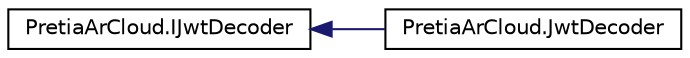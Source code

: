 digraph "Graphical Class Hierarchy"
{
 // LATEX_PDF_SIZE
  edge [fontname="Helvetica",fontsize="10",labelfontname="Helvetica",labelfontsize="10"];
  node [fontname="Helvetica",fontsize="10",shape=record];
  rankdir="LR";
  Node0 [label="PretiaArCloud.IJwtDecoder",height=0.2,width=0.4,color="black", fillcolor="white", style="filled",URL="$interfacePretiaArCloud_1_1IJwtDecoder.html",tooltip=" "];
  Node0 -> Node1 [dir="back",color="midnightblue",fontsize="10",style="solid",fontname="Helvetica"];
  Node1 [label="PretiaArCloud.JwtDecoder",height=0.2,width=0.4,color="black", fillcolor="white", style="filled",URL="$classPretiaArCloud_1_1JwtDecoder.html",tooltip=" "];
}
